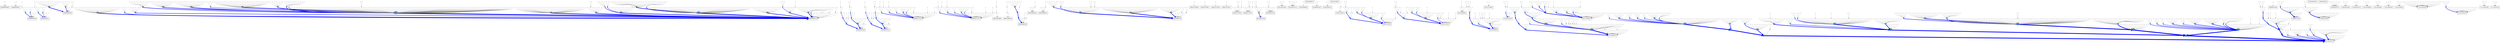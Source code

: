 digraph G {
layers="basins:edges:singles";
subgraph {
node[shape=box, style=unfilled, layer="basins"];
"00000000000" ;
node[shape=point, layer="edges", color=dodgerblue2, width=0.15, style=filled];
edge[color=blue];
node[layer="singles", color=gray25, width=0.05];
edge[color=gray50, len=1];
"00000010000" -> "00000000000";
"00001010000" -> "00000000000";
}
subgraph {
node[shape=box, style=unfilled, layer="basins"];
"00000000001" ;
node[shape=point, layer="edges", color=dodgerblue2, width=0.15, style=filled];
edge[color=blue];
node[layer="singles", color=gray25, width=0.05];
edge[color=gray50, len=1];
"00000010001" -> "00000000001";
"00001010001" -> "00000000001";
}
subgraph {
node[shape=box, style=unfilled, layer="basins"];
"00000000010" ;
node[shape=point, layer="edges", color=dodgerblue2, width=0.15, style=filled];
edge[color=blue];
"00000000010" [width=0.175937];
"00001000010" -> "00000000010" [penwidth=3.58352];
"00000000010" [width=0.175937];
"00011011010" -> "00000000010" [penwidth=2.77259];
node[layer="singles", color=gray25, width=0.05];
edge[color=gray50, len=1];
"00000010010" -> "00000000010";
"00001010010" -> "00000000010";
"00010001000" -> "00011000010";
"00011000010" -> "00001000010";
"00011001000" -> "00001000010";
"00011001010" -> "00001000010";
"00011010010" -> "00000000010";
"00011011000" -> "00001000010";
"10010001000" -> "00011011010";
"10010001010" -> "00011011010";
"10010011000" -> "00011011010";
}
subgraph {
node[shape=box, style=unfilled, layer="basins"];
"00000000011" ;
node[shape=point, layer="edges", color=dodgerblue2, width=0.15, style=filled];
edge[color=blue];
"00000000011" [width=0.175937];
"00001000011" -> "00000000011" [penwidth=3.58352];
"00000000011" [width=0.175937];
"00011011011" -> "00000000011" [penwidth=2.77259];
node[layer="singles", color=gray25, width=0.05];
edge[color=gray50, len=1];
"00000010011" -> "00000000011";
"00001010011" -> "00000000011";
"00010001001" -> "00011000011";
"00011000011" -> "00001000011";
"00011001001" -> "00001000011";
"00011001011" -> "00001000011";
"00011010011" -> "00000000011";
"00011011001" -> "00001000011";
"10010001001" -> "00011011011";
"10010001011" -> "00011011011";
"10010011001" -> "00011011011";
}
subgraph {
node[shape=box, style=unfilled, layer="basins"];
"00000000100" ;
node[shape=point, layer="edges", color=dodgerblue2, width=0.15, style=filled];
edge[color=blue];
"00000000100" [width=0.222147];
"00000010100" -> "00000000100" [penwidth=5.4161];
"00000000100" [width=0.222147];
"00001010100" -> "00000000100" [penwidth=3.89182];
node[layer="singles", color=gray25, width=0.05];
edge[color=gray50, len=1];
"00000000101" -> "00000000100";
"00000010101" -> "00000000100";
"00000100100" -> "00000010100";
"00000100101" -> "00000010100";
"00000110100" -> "00000010100";
"00000110101" -> "00000010100";
"00001010101" -> "00000000100";
"00001100100" -> "00000010100";
"00001100101" -> "00000010100";
"00001110100" -> "00000010100";
"00001110101" -> "00000010100";
"00011100100" -> "00001010100";
"00011100101" -> "00001010100";
"00011110100" -> "00000010100";
"00011110101" -> "00000010100";
"00100000101" -> "00000010100";
"00100010101" -> "00000010100";
"00101000101" -> "00001010100";
"00101010101" -> "00000010100";
"00111000001" -> "00001010101";
"00111000101" -> "00001010100";
"00111010001" -> "00001010101";
"00111010101" -> "00001010100";
"00111100101" -> "00001010100";
"00111110101" -> "00000010100";
}
subgraph {
node[shape=box, style=unfilled, layer="basins"];
"00000000110" ;
node[shape=point, layer="edges", color=dodgerblue2, width=0.15, style=filled];
edge[color=blue];
"00000000110" [width=0.417687];
"00000010110" -> "00000000110" [penwidth=6.66441];
"00000000110" [width=0.417687];
"00000011100" -> "00000000110" [penwidth=3.21888];
"00000000110" [width=0.417687];
"00000011101" -> "00000000110" [penwidth=4.39445];
"00000000110" [width=0.417687];
"00000011110" -> "00000000110" [penwidth=10.9445];
"00000000110" [width=0.417687];
"00000011111" -> "00000000110" [penwidth=7.47534];
"00000000110" [width=0.417687];
"00001000110" -> "00000000110" [penwidth=5.1299];
"00000000110" [width=0.417687];
"00001010110" -> "00000000110" [penwidth=6.66441];
"00000000110" [width=0.417687];
"00001011110" -> "00000000110" [penwidth=9.04358];
"00000000110" [width=0.417687];
"00001011111" -> "00000000110" [penwidth=5.78074];
"00000000110" [width=0.417687];
"00011010110" -> "00000000110" [penwidth=5.1299];
"00000000110" [width=0.417687];
"00011011110" -> "00000000110" [penwidth=5.54518];
"00000000110" [width=0.417687];
"00011011111" -> "00000000110" [penwidth=3.58352];
"00000011110" [width=0.364818];
"00100011100" -> "00000011110" [penwidth=5.1299];
"00000011110" [width=0.364818];
"00100011110" -> "00000011110" [penwidth=5.4161];
"00000011110" [width=0.364818];
"10000011100" -> "00000011110" [penwidth=5.88888];
"00000011110" [width=0.364818];
"10000011101" -> "00000011110" [penwidth=3.21888];
"00000011110" [width=0.364818];
"10000011110" -> "00000011110" [penwidth=6.99302];
"00000011110" [width=0.364818];
"10000011111" -> "00000011110" [penwidth=4.39445];
"00001011110" [width=0.301453];
"10001011100" -> "00001011110" [penwidth=6.27099];
"00001011110" [width=0.301453];
"10001011101" -> "00001011110" [penwidth=4.39445];
"00000011110" [width=0.364818];
"10001011110" -> "00000011110" [penwidth=4.39445];
"00000011110" [width=0.364818];
"10001011111" -> "00000011110" [penwidth=3.21888];
"00011010110" [width=0.170997];
"10010011100" -> "00011010110" [penwidth=2.77259];
"00001010110" [width=0.222147];
"10011011100" -> "00001010110" [penwidth=3.58352];
"00001010110" [width=0.222147];
"10011011101" -> "00001010110" [penwidth=2.77259];
node[layer="singles", color=gray25, width=0.05];
edge[color=gray50, len=1];
"00000000111" -> "00000000110";
"00000001100" -> "00000000110";
"00000001101" -> "00000000110";
"00000001110" -> "00000000110";
"00000001111" -> "00000000110";
"00000010111" -> "00000000110";
"00000100110" -> "00000010110";
"00000100111" -> "00000010110";
"00000101100" -> "00000011110";
"00000101101" -> "00000011110";
"00000101110" -> "00000011110";
"00000101111" -> "00000011110";
"00000110110" -> "00000010110";
"00000110111" -> "00000010110";
"00000111100" -> "00000011110";
"00000111101" -> "00000011110";
"00000111110" -> "00000011110";
"00000111111" -> "00000011110";
"00001000111" -> "00000000110";
"00001001100" -> "00001000110";
"00001001101" -> "00001000110";
"00001001110" -> "00000000110";
"00001001111" -> "00000000110";
"00001010111" -> "00000000110";
"00001011100" -> "00000000110";
"00001011101" -> "00000000110";
"00001100110" -> "00000010110";
"00001100111" -> "00000010110";
"00001101100" -> "00000011110";
"00001101101" -> "00000011110";
"00001101110" -> "00000011110";
"00001101111" -> "00000011110";
"00001110110" -> "00000010110";
"00001110111" -> "00000010110";
"00001111100" -> "00000011110";
"00001111101" -> "00000011110";
"00001111110" -> "00000011110";
"00001111111" -> "00000011110";
"00010001100" -> "00011000110";
"00010001101" -> "00011000110";
"00011000110" -> "00001000110";
"00011000111" -> "00001000110";
"00011001100" -> "00001000110";
"00011001101" -> "00001000110";
"00011001110" -> "00001000110";
"00011001111" -> "00001000110";
"00011010111" -> "00000000110";
"00011011100" -> "00001000110";
"00011011101" -> "00001000110";
"00011100110" -> "00000010110";
"00011100111" -> "00000010110";
"00011101100" -> "00001010110";
"00011101101" -> "00001010110";
"00011101110" -> "00000010110";
"00011101111" -> "00000010110";
"00011110110" -> "00000010110";
"00011110111" -> "00000010110";
"00011111100" -> "00000010110";
"00011111101" -> "00000010110";
"00011111110" -> "00000010110";
"00011111111" -> "00000010110";
"00100000000" -> "00100011100";
"00100000001" -> "00000011101";
"00100000010" -> "00100011110";
"00100000011" -> "00000011111";
"00100000111" -> "00000010110";
"00100001000" -> "00000011110";
"00100001001" -> "00000011111";
"00100001010" -> "00000011110";
"00100001011" -> "00000011111";
"00100001100" -> "00000011110";
"00100001101" -> "00000011110";
"00100001110" -> "00000011110";
"00100001111" -> "00000011110";
"00100010000" -> "00100011100";
"00100010001" -> "00000011101";
"00100010010" -> "00100011110";
"00100010011" -> "00000011111";
"00100010111" -> "00000010110";
"00100011000" -> "00000011110";
"00100011001" -> "00000011111";
"00100011010" -> "00000011110";
"00100011011" -> "00000011111";
"00100011101" -> "00000011110";
"00100011111" -> "00000011110";
"00100100000" -> "00100011100";
"00100100001" -> "00000011101";
"00100100010" -> "00100011110";
"00100100011" -> "00000011111";
"00100100100" -> "00100011100";
"00100100101" -> "00000011100";
"00100100110" -> "00100011110";
"00100100111" -> "00000011110";
"00100101000" -> "00000011110";
"00100101001" -> "00000011111";
"00100101010" -> "00000011110";
"00100101011" -> "00000011111";
"00100101100" -> "00000011110";
"00100101101" -> "00000011110";
"00100101110" -> "00000011110";
"00100101111" -> "00000011110";
"00100110000" -> "00100011100";
"00100110001" -> "00000011101";
"00100110010" -> "00100011110";
"00100110011" -> "00000011111";
"00100110100" -> "00100011100";
"00100110101" -> "00000011100";
"00100110110" -> "00100011110";
"00100110111" -> "00000011110";
"00100111000" -> "00000011110";
"00100111001" -> "00000011111";
"00100111010" -> "00000011110";
"00100111011" -> "00000011111";
"00100111100" -> "00000011110";
"00100111101" -> "00000011110";
"00100111110" -> "00000011110";
"00100111111" -> "00000011110";
"00101000000" -> "00101011100";
"00101000001" -> "00001011101";
"00101000010" -> "00100011110";
"00101000011" -> "00000011111";
"00101000111" -> "00000010110";
"00101001000" -> "00001011110";
"00101001001" -> "00001011111";
"00101001010" -> "00000011110";
"00101001011" -> "00000011111";
"00101001100" -> "00001011110";
"00101001101" -> "00001011110";
"00101001110" -> "00000011110";
"00101001111" -> "00000011110";
"00101010000" -> "00100011100";
"00101010001" -> "00000011101";
"00101010010" -> "00100011110";
"00101010011" -> "00000011111";
"00101010111" -> "00000010110";
"00101011000" -> "00000011110";
"00101011001" -> "00000011111";
"00101011010" -> "00000011110";
"00101011011" -> "00000011111";
"00101011100" -> "00000011110";
"00101011101" -> "00000011110";
"00101011110" -> "00000011110";
"00101011111" -> "00000011110";
"00101100000" -> "00100011100";
"00101100001" -> "00000011101";
"00101100010" -> "00100011110";
"00101100011" -> "00000011111";
"00101100100" -> "00100011100";
"00101100101" -> "00000011100";
"00101100110" -> "00100011110";
"00101100111" -> "00000011110";
"00101101000" -> "00000011110";
"00101101001" -> "00000011111";
"00101101010" -> "00000011110";
"00101101011" -> "00000011111";
"00101101100" -> "00000011110";
"00101101101" -> "00000011110";
"00101101110" -> "00000011110";
"00101101111" -> "00000011110";
"00101110000" -> "00100011100";
"00101110001" -> "00000011101";
"00101110010" -> "00100011110";
"00101110011" -> "00000011111";
"00101110100" -> "00100011100";
"00101110101" -> "00000011100";
"00101110110" -> "00100011110";
"00101110111" -> "00000011110";
"00101111000" -> "00000011110";
"00101111001" -> "00000011111";
"00101111010" -> "00000011110";
"00101111011" -> "00000011111";
"00101111100" -> "00000011110";
"00101111101" -> "00000011110";
"00101111110" -> "00000011110";
"00101111111" -> "00000011110";
"00110001000" -> "00011011110";
"00110001001" -> "00011011111";
"00110001100" -> "00011010110";
"00110001101" -> "00011010110";
"00111000011" -> "00001010111";
"00111000111" -> "00001010110";
"00111001000" -> "00001011110";
"00111001001" -> "00001011111";
"00111001010" -> "00001011110";
"00111001011" -> "00001011111";
"00111001100" -> "00001010110";
"00111001101" -> "00001010110";
"00111001110" -> "00001010110";
"00111001111" -> "00001010110";
"00111010011" -> "00000010111";
"00111010111" -> "00000010110";
"00111011000" -> "00001011110";
"00111011001" -> "00001011111";
"00111011010" -> "00000011110";
"00111011011" -> "00000011111";
"00111011100" -> "00001010110";
"00111011101" -> "00001010110";
"00111011110" -> "00000010110";
"00111011111" -> "00000010110";
"00111100000" -> "00101011100";
"00111100001" -> "00001011101";
"00111100010" -> "00100011110";
"00111100011" -> "00000011111";
"00111100111" -> "00000010110";
"00111101000" -> "00001011110";
"00111101001" -> "00001011111";
"00111101010" -> "00000011110";
"00111101011" -> "00000011111";
"00111101100" -> "00001011110";
"00111101101" -> "00001011110";
"00111101110" -> "00000011110";
"00111101111" -> "00000011110";
"00111110000" -> "00100011100";
"00111110001" -> "00000011101";
"00111110010" -> "00100011110";
"00111110011" -> "00000011111";
"00111110111" -> "00000010110";
"00111111000" -> "00000011110";
"00111111001" -> "00000011111";
"00111111010" -> "00000011110";
"00111111011" -> "00000011111";
"00111111100" -> "00000011110";
"00111111101" -> "00000011110";
"00111111110" -> "00000011110";
"00111111111" -> "00000011110";
"10000001100" -> "00001011110";
"10000001101" -> "00001011110";
"10000001110" -> "00000011110";
"10000001111" -> "00000011110";
"10000100100" -> "10000011100";
"10000100101" -> "10000011100";
"10000100110" -> "10000011110";
"10000100111" -> "10000011110";
"10000101100" -> "00000011110";
"10000101101" -> "00000011110";
"10000101110" -> "00000011110";
"10000101111" -> "00000011110";
"10000110100" -> "10000011100";
"10000110101" -> "10000011100";
"10000110110" -> "10000011110";
"10000110111" -> "10000011110";
"10000111100" -> "00000011110";
"10000111101" -> "00000011110";
"10000111110" -> "00000011110";
"10000111111" -> "00000011110";
"10001001100" -> "00001011110";
"10001001101" -> "00001011110";
"10001001110" -> "00001011110";
"10001001111" -> "00001011110";
"10001100100" -> "10001011100";
"10001100101" -> "10001011100";
"10001100110" -> "10000011110";
"10001100111" -> "10000011110";
"10001101100" -> "00001011110";
"10001101101" -> "00001011110";
"10001101110" -> "00000011110";
"10001101111" -> "00000011110";
"10001110100" -> "10000011100";
"10001110101" -> "10000011100";
"10001110110" -> "10000011110";
"10001110111" -> "10000011110";
"10001111100" -> "00000011110";
"10001111101" -> "00000011110";
"10001111110" -> "00000011110";
"10001111111" -> "00000011110";
"10010001100" -> "00011010110";
"10010001101" -> "00011010110";
"10010001110" -> "00011010110";
"10010001111" -> "00011010110";
"10010011101" -> "00011010110";
"10010101100" -> "00011011110";
"10010101101" -> "00011011110";
"10011001100" -> "00001010110";
"10011001101" -> "00001010110";
"10011001110" -> "00001010110";
"10011001111" -> "00001010110";
"10011011110" -> "00001010110";
"10011011111" -> "00001010110";
"10011101100" -> "00001011110";
"10011101101" -> "00001011110";
"10011101110" -> "00001011110";
"10011101111" -> "00001011110";
"10011111100" -> "00001011110";
"10011111101" -> "00001011110";
"10011111110" -> "00000011110";
"10011111111" -> "00000011110";
"10100000000" -> "10001011100";
"10100000001" -> "10001011101";
"10100000010" -> "10000011110";
"10100000011" -> "10000011111";
"10100000100" -> "10001011100";
"10100000101" -> "10001011100";
"10100000110" -> "10000011110";
"10100000111" -> "10000011110";
"10100001000" -> "00001011110";
"10100001001" -> "00001011111";
"10100001010" -> "00000011110";
"10100001011" -> "00000011111";
"10100001100" -> "00001011110";
"10100001101" -> "00001011110";
"10100001110" -> "00000011110";
"10100001111" -> "00000011110";
"10100010000" -> "10000011100";
"10100010001" -> "10000011101";
"10100010010" -> "10000011110";
"10100010011" -> "10000011111";
"10100010100" -> "10000011100";
"10100010101" -> "10000011100";
"10100010110" -> "10000011110";
"10100010111" -> "10000011110";
"10100011000" -> "00000011110";
"10100011001" -> "00000011111";
"10100011010" -> "00000011110";
"10100011011" -> "00000011111";
"10100011100" -> "00000011110";
"10100011101" -> "00000011110";
"10100011110" -> "00000011110";
"10100011111" -> "00000011110";
"10100100000" -> "10000011100";
"10100100001" -> "10000011101";
"10100100010" -> "10000011110";
"10100100011" -> "10000011111";
"10100100100" -> "10000011100";
"10100100101" -> "10000011100";
"10100100110" -> "10000011110";
"10100100111" -> "10000011110";
"10100101000" -> "00000011110";
"10100101001" -> "00000011111";
"10100101010" -> "00000011110";
"10100101011" -> "00000011111";
"10100101100" -> "00000011110";
"10100101101" -> "00000011110";
"10100101110" -> "00000011110";
"10100101111" -> "00000011110";
"10100110000" -> "10000011100";
"10100110001" -> "10000011101";
"10100110010" -> "10000011110";
"10100110011" -> "10000011111";
"10100110100" -> "10000011100";
"10100110101" -> "10000011100";
"10100110110" -> "10000011110";
"10100110111" -> "10000011110";
"10100111000" -> "00000011110";
"10100111001" -> "00000011111";
"10100111010" -> "00000011110";
"10100111011" -> "00000011111";
"10100111100" -> "00000011110";
"10100111101" -> "00000011110";
"10100111110" -> "00000011110";
"10100111111" -> "00000011110";
"10101000000" -> "10001011100";
"10101000001" -> "10001011101";
"10101000010" -> "10001011110";
"10101000011" -> "10001011111";
"10101000100" -> "10001011100";
"10101000101" -> "10001011100";
"10101000110" -> "10001011110";
"10101000111" -> "10001011110";
"10101001000" -> "00001011110";
"10101001001" -> "00001011111";
"10101001010" -> "00001011110";
"10101001011" -> "00001011111";
"10101001100" -> "00001011110";
"10101001101" -> "00001011110";
"10101001110" -> "00001011110";
"10101001111" -> "00001011110";
"10101010000" -> "10001011100";
"10101010001" -> "10001011101";
"10101010010" -> "10000011110";
"10101010011" -> "10000011111";
"10101010100" -> "10001011100";
"10101010101" -> "10001011100";
"10101010110" -> "10000011110";
"10101010111" -> "10000011110";
"10101011000" -> "00001011110";
"10101011001" -> "00001011111";
"10101011010" -> "00000011110";
"10101011011" -> "00000011111";
"10101011100" -> "00001011110";
"10101011101" -> "00001011110";
"10101011110" -> "00000011110";
"10101011111" -> "00000011110";
"10101100000" -> "10001011100";
"10101100001" -> "10001011101";
"10101100010" -> "10000011110";
"10101100011" -> "10000011111";
"10101100100" -> "10001011100";
"10101100101" -> "10001011100";
"10101100110" -> "10000011110";
"10101100111" -> "10000011110";
"10101101000" -> "00001011110";
"10101101001" -> "00001011111";
"10101101010" -> "00000011110";
"10101101011" -> "00000011111";
"10101101100" -> "00001011110";
"10101101101" -> "00001011110";
"10101101110" -> "00000011110";
"10101101111" -> "00000011110";
"10101110000" -> "10000011100";
"10101110001" -> "10000011101";
"10101110010" -> "10000011110";
"10101110011" -> "10000011111";
"10101110100" -> "10000011100";
"10101110101" -> "10000011100";
"10101110110" -> "10000011110";
"10101110111" -> "10000011110";
"10101111000" -> "00000011110";
"10101111001" -> "00000011111";
"10101111010" -> "00000011110";
"10101111011" -> "00000011111";
"10101111100" -> "00000011110";
"10101111101" -> "00000011110";
"10101111110" -> "00000011110";
"10101111111" -> "00000011110";
"10110000000" -> "10011011100";
"10110000001" -> "10011011101";
"10110000010" -> "10011011110";
"10110000011" -> "10011011111";
"10110001000" -> "00011011110";
"10110001001" -> "00011011111";
"10110001010" -> "00011011110";
"10110001011" -> "00011011111";
"10110001100" -> "00011011110";
"10110001101" -> "00011011110";
"10110001110" -> "00011011110";
"10110001111" -> "00011011110";
"10110010000" -> "10011011100";
"10110010001" -> "10011011101";
"10110011000" -> "00011011110";
"10110011001" -> "00011011111";
"10110011100" -> "00011011110";
"10110011101" -> "00011011110";
"10110100000" -> "10011011100";
"10110100001" -> "10011011101";
"10110100100" -> "10011011100";
"10110100101" -> "10011011100";
"10110101000" -> "00011011110";
"10110101001" -> "00011011111";
"10110101100" -> "00011011110";
"10110101101" -> "00011011110";
"10110110000" -> "10010011100";
"10110110001" -> "10010011101";
"10110110100" -> "10010011100";
"10110110101" -> "10010011100";
"10111000000" -> "10001011100";
"10111000001" -> "10001011101";
"10111000010" -> "10001011110";
"10111000011" -> "10001011111";
"10111001000" -> "00001011110";
"10111001001" -> "00001011111";
"10111001010" -> "00001011110";
"10111001011" -> "00001011111";
"10111001100" -> "00001011110";
"10111001101" -> "00001011110";
"10111001110" -> "00001011110";
"10111001111" -> "00001011110";
"10111010000" -> "10001011100";
"10111010001" -> "10001011101";
"10111010010" -> "10001011110";
"10111010011" -> "10001011111";
"10111011000" -> "00001011110";
"10111011001" -> "00001011111";
"10111011010" -> "00001011110";
"10111011011" -> "00001011111";
"10111011100" -> "00001011110";
"10111011101" -> "00001011110";
"10111011110" -> "00001011110";
"10111011111" -> "00001011110";
"10111100000" -> "10001011100";
"10111100001" -> "10001011101";
"10111100010" -> "10001011110";
"10111100011" -> "10001011111";
"10111100100" -> "10001011100";
"10111100101" -> "10001011100";
"10111100110" -> "10001011110";
"10111100111" -> "10001011110";
"10111101000" -> "00001011110";
"10111101001" -> "00001011111";
"10111101010" -> "00001011110";
"10111101011" -> "00001011111";
"10111101100" -> "00001011110";
"10111101101" -> "00001011110";
"10111101110" -> "00001011110";
"10111101111" -> "00001011110";
"10111110000" -> "10001011100";
"10111110001" -> "10001011101";
"10111110010" -> "10000011110";
"10111110011" -> "10000011111";
"10111110100" -> "10001011100";
"10111110101" -> "10001011100";
"10111110110" -> "10000011110";
"10111110111" -> "10000011110";
"10111111000" -> "00001011110";
"10111111001" -> "00001011111";
"10111111010" -> "00000011110";
"10111111011" -> "00000011111";
"10111111100" -> "00001011110";
"10111111101" -> "00001011110";
"10111111110" -> "00000011110";
"10111111111" -> "00000011110";
}
subgraph {
node[shape=box, style=unfilled, layer="basins"];
"00000001010" ;
node[shape=point, layer="edges", color=dodgerblue2, width=0.15, style=filled];
edge[color=blue];
"00000001010" [width=0.237023];
"00000011010" -> "00000001010" [penwidth=5.1299];
"00000001010" [width=0.237023];
"00001011010" -> "00000001010" [penwidth=5.54518];
"00000011010" [width=0.170997];
"10000011010" -> "00000011010" [penwidth=3.89182];
"10001011000" [width=0.138629];
"10001010000" -> "10001011000" [penwidth=3.21888];
"10000011010" [width=0.129727];
"10001010010" -> "10000011010" [penwidth=2.77259];
"00001011010" [width=0.184839];
"10001011000" -> "00001011010" [penwidth=4.15888];
node[layer="singles", color=gray25, width=0.05];
edge[color=gray50, len=1];
"00000001000" -> "00000001010";
"00000011000" -> "00000001010";
"00001001000" -> "00001001010";
"00001001010" -> "00000001010";
"00001011000" -> "00000001010";
"10000000000" -> "10001011000";
"10000000010" -> "10000011010";
"10000001000" -> "00001011010";
"10000001010" -> "00000011010";
"10000010000" -> "10000011000";
"10000010010" -> "10000011010";
"10000011000" -> "00000011010";
"10001000000" -> "10001011000";
"10001000010" -> "10001011010";
"10001001000" -> "00001011010";
"10001001010" -> "00001011010";
"10001011010" -> "00000011010";
"10010000000" -> "10011010000";
"10010000010" -> "10011010010";
"10010010000" -> "10011010000";
"10011000000" -> "10001010000";
"10011000010" -> "10001010010";
"10011001000" -> "00001011010";
"10011001010" -> "00001011010";
"10011010000" -> "10001010000";
"10011010010" -> "10001010010";
"10011011000" -> "00001011010";
"10011011010" -> "00001011010";
}
subgraph {
node[shape=box, style=unfilled, layer="basins"];
"00000001011" ;
node[shape=point, layer="edges", color=dodgerblue2, width=0.15, style=filled];
edge[color=blue];
"00000001011" [width=0.237023];
"00000011011" -> "00000001011" [penwidth=5.1299];
"00000001011" [width=0.237023];
"00001011011" -> "00000001011" [penwidth=5.54518];
"00000011011" [width=0.170997];
"10000011011" -> "00000011011" [penwidth=3.89182];
"10001011001" [width=0.138629];
"10001010001" -> "10001011001" [penwidth=3.21888];
"10000011011" [width=0.129727];
"10001010011" -> "10000011011" [penwidth=2.77259];
"00001011011" [width=0.184839];
"10001011001" -> "00001011011" [penwidth=4.15888];
node[layer="singles", color=gray25, width=0.05];
edge[color=gray50, len=1];
"00000001001" -> "00000001011";
"00000011001" -> "00000001011";
"00001001001" -> "00001001011";
"00001001011" -> "00000001011";
"00001011001" -> "00000001011";
"10000000001" -> "10001011001";
"10000000011" -> "10000011011";
"10000001001" -> "00001011011";
"10000001011" -> "00000011011";
"10000010001" -> "10000011001";
"10000010011" -> "10000011011";
"10000011001" -> "00000011011";
"10001000001" -> "10001011001";
"10001000011" -> "10001011011";
"10001001001" -> "00001011011";
"10001001011" -> "00001011011";
"10001011011" -> "00000011011";
"10010000001" -> "10011010001";
"10010000011" -> "10011010011";
"10010010001" -> "10011010001";
"10011000001" -> "10001010001";
"10011000011" -> "10001010011";
"10011001001" -> "00001011011";
"10011001011" -> "00001011011";
"10011010001" -> "10001010001";
"10011010011" -> "10001010011";
"10011011001" -> "00001011011";
"10011011011" -> "00001011011";
}
subgraph {
node[shape=box, style=unfilled, layer="basins"];
"00000111010" ;
node[shape=point, layer="edges", color=dodgerblue2, width=0.15, style=filled];
edge[color=blue];
"00000111010" [width=0.260802];
"00000111000" -> "00000111010" [penwidth=3.89182];
"00000111010" [width=0.260802];
"00001111010" -> "00000111010" [penwidth=3.89182];
"00000111010" [width=0.260802];
"10000111000" -> "00000111010" [penwidth=2.77259];
"00000111010" [width=0.260802];
"10000111010" -> "00000111010" [penwidth=3.58352];
"00000111010" [width=0.260802];
"10001111000" -> "00000111010" [penwidth=2.77259];
node[layer="singles", color=gray25, width=0.05];
edge[color=gray50, len=1];
"00000100000" -> "00000111000";
"00000100010" -> "00000111010";
"00000101000" -> "00000111010";
"00000101010" -> "00000111010";
"00000110000" -> "00000111000";
"00000110010" -> "00000111010";
"00001100000" -> "00000111000";
"00001100010" -> "00000111010";
"00001101000" -> "00000111010";
"00001101010" -> "00000111010";
"00001110000" -> "00000111000";
"00001110010" -> "00000111010";
"00001111000" -> "00000111010";
"00011100000" -> "00001110000";
"00011100010" -> "00000110010";
"00011101000" -> "00001111010";
"00011101010" -> "00000111010";
"00011110000" -> "00000110000";
"00011110010" -> "00000110010";
"00011111000" -> "00000111010";
"00011111010" -> "00000111010";
"10000100000" -> "10000111000";
"10000100010" -> "10000111010";
"10000101000" -> "00000111010";
"10000101010" -> "00000111010";
"10000110000" -> "10000111000";
"10000110010" -> "10000111010";
"10001100000" -> "10001111000";
"10001100010" -> "10000111010";
"10001101000" -> "00001111010";
"10001101010" -> "00000111010";
"10001110000" -> "10000111000";
"10001110010" -> "10000111010";
"10001111010" -> "00000111010";
"10010100000" -> "10011111000";
"10010101000" -> "00011111010";
"10011100000" -> "10001111000";
"10011100010" -> "10001111010";
"10011101000" -> "00001111010";
"10011101010" -> "00001111010";
"10011110000" -> "10001111000";
"10011110010" -> "10000111010";
"10011111000" -> "00001111010";
"10011111010" -> "00000111010";
}
subgraph {
node[shape=box, style=unfilled, layer="basins"];
"00000111011" ;
node[shape=point, layer="edges", color=dodgerblue2, width=0.15, style=filled];
edge[color=blue];
"00000111011" [width=0.260802];
"00000111001" -> "00000111011" [penwidth=3.89182];
"00000111011" [width=0.260802];
"00001111011" -> "00000111011" [penwidth=3.89182];
"00000111011" [width=0.260802];
"10000111001" -> "00000111011" [penwidth=2.77259];
"00000111011" [width=0.260802];
"10000111011" -> "00000111011" [penwidth=3.58352];
"00000111011" [width=0.260802];
"10001111001" -> "00000111011" [penwidth=2.77259];
node[layer="singles", color=gray25, width=0.05];
edge[color=gray50, len=1];
"00000100001" -> "00000111001";
"00000100011" -> "00000111011";
"00000101001" -> "00000111011";
"00000101011" -> "00000111011";
"00000110001" -> "00000111001";
"00000110011" -> "00000111011";
"00001100001" -> "00000111001";
"00001100011" -> "00000111011";
"00001101001" -> "00000111011";
"00001101011" -> "00000111011";
"00001110001" -> "00000111001";
"00001110011" -> "00000111011";
"00001111001" -> "00000111011";
"00011100001" -> "00001110001";
"00011100011" -> "00000110011";
"00011101001" -> "00001111011";
"00011101011" -> "00000111011";
"00011110001" -> "00000110001";
"00011110011" -> "00000110011";
"00011111001" -> "00000111011";
"00011111011" -> "00000111011";
"10000100001" -> "10000111001";
"10000100011" -> "10000111011";
"10000101001" -> "00000111011";
"10000101011" -> "00000111011";
"10000110001" -> "10000111001";
"10000110011" -> "10000111011";
"10001100001" -> "10001111001";
"10001100011" -> "10000111011";
"10001101001" -> "00001111011";
"10001101011" -> "00000111011";
"10001110001" -> "10000111001";
"10001110011" -> "10000111011";
"10001111011" -> "00000111011";
"10010100001" -> "10011111001";
"10010101001" -> "00011111011";
"10011100001" -> "10001111001";
"10011100011" -> "10001111011";
"10011101001" -> "00001111011";
"10011101011" -> "00001111011";
"10011110001" -> "10001111001";
"10011110011" -> "10000111011";
"10011111001" -> "00001111011";
"10011111011" -> "00000111011";
}
subgraph {
node[shape=box, style=unfilled, layer="basins"];
"00001000000" ;
node[shape=point, layer="edges", color=dodgerblue2, width=0.15, style=filled];
edge[color=blue];
node[layer="singles", color=gray25, width=0.05];
edge[color=gray50, len=1];
"00010000000" -> "00011000000";
"00010010000" -> "00010000000";
"00011000000" -> "00001000000";
"00011010000" -> "00001000000";
}
subgraph {
node[shape=box, style=unfilled, layer="basins"];
"00001000001" ;
node[shape=point, layer="edges", color=dodgerblue2, width=0.15, style=filled];
edge[color=blue];
node[layer="singles", color=gray25, width=0.05];
edge[color=gray50, len=1];
"00010000001" -> "00011000001";
"00010010001" -> "00010000001";
"00011000001" -> "00001000001";
"00011010001" -> "00001000001";
}
subgraph {
node[shape=box, style=unfilled, layer="basins"];
"00001000100" ;
node[shape=point, layer="edges", color=dodgerblue2, width=0.15, style=filled];
edge[color=blue];
"00011000100" [width=0.170997];
"00010000100" -> "00011000100" [penwidth=4.79579];
"00010000100" [width=0.15986];
"00010010100" -> "00010000100" [penwidth=4.15888];
"00001000100" [width=0.199715];
"00011000100" -> "00001000100" [penwidth=5.1299];
node[layer="singles", color=gray25, width=0.05];
edge[color=gray50, len=1];
"00001000101" -> "00001000100";
"00010000101" -> "00011000100";
"00010010101" -> "00010000100";
"00010100100" -> "00010010100";
"00010100101" -> "00010010100";
"00010110100" -> "00010010100";
"00010110101" -> "00010010100";
"00011000101" -> "00001000100";
"00011010100" -> "00001000100";
"00011010101" -> "00001000100";
"00110000001" -> "00011010101";
"00110000101" -> "00011010100";
"00110010001" -> "00010010101";
"00110010101" -> "00010010100";
"00110100101" -> "00010010100";
"00110110101" -> "00010010100";
}
subgraph {
node[shape=box, style=unfilled, layer="basins"];
"00010000010" ;
node[shape=point, layer="edges", color=dodgerblue2, width=0.15, style=filled];
edge[color=blue];
node[layer="singles", color=gray25, width=0.05];
edge[color=gray50, len=1];
"00010001010" -> "00010000010";
"00010010010" -> "00010000010";
"00010011000" -> "00010000010";
"00010011010" -> "00010000010";
"10010011010" -> "00010011010";
}
subgraph {
node[shape=box, style=unfilled, layer="basins"];
"00010000011" ;
node[shape=point, layer="edges", color=dodgerblue2, width=0.15, style=filled];
edge[color=blue];
node[layer="singles", color=gray25, width=0.05];
edge[color=gray50, len=1];
"00010001011" -> "00010000011";
"00010010011" -> "00010000011";
"00010011001" -> "00010000011";
"00010011011" -> "00010000011";
"10010011011" -> "00010011011";
}
subgraph {
node[shape=box, style=unfilled, layer="basins"];
"00010000110" ;
node[shape=point, layer="edges", color=dodgerblue2, width=0.15, style=filled];
edge[color=blue];
"00010000110" [width=0.305664];
"00010010110" -> "00010000110" [penwidth=7.32712];
"00010000110" [width=0.305664];
"00010011110" -> "00010000110" [penwidth=7.05272];
"00010000110" [width=0.305664];
"00010011111" -> "00010000110" [penwidth=5.27811];
"00010010110" [width=0.244237];
"10010011110" -> "00010010110" [penwidth=4.15888];
"00010010110" [width=0.244237];
"10010011111" -> "00010010110" [penwidth=2.77259];
node[layer="singles", color=gray25, width=0.05];
edge[color=gray50, len=1];
"00010000111" -> "00010000110";
"00010001110" -> "00010000110";
"00010001111" -> "00010000110";
"00010010111" -> "00010000110";
"00010011100" -> "00010000110";
"00010011101" -> "00010000110";
"00010100110" -> "00010010110";
"00010100111" -> "00010010110";
"00010101100" -> "00010010110";
"00010101101" -> "00010010110";
"00010101110" -> "00010010110";
"00010101111" -> "00010010110";
"00010110110" -> "00010010110";
"00010110111" -> "00010010110";
"00010111100" -> "00010010110";
"00010111101" -> "00010010110";
"00010111110" -> "00010010110";
"00010111111" -> "00010010110";
"00110000011" -> "00010010111";
"00110000111" -> "00010010110";
"00110001010" -> "00010011110";
"00110001011" -> "00010011111";
"00110001110" -> "00010010110";
"00110001111" -> "00010010110";
"00110010011" -> "00010010111";
"00110010111" -> "00010010110";
"00110011000" -> "00010011110";
"00110011001" -> "00010011111";
"00110011010" -> "00010011110";
"00110011011" -> "00010011111";
"00110011100" -> "00010010110";
"00110011101" -> "00010010110";
"00110011110" -> "00010010110";
"00110011111" -> "00010010110";
"00110100000" -> "00110011100";
"00110100001" -> "00010011101";
"00110100010" -> "00110011110";
"00110100011" -> "00010011111";
"00110100111" -> "00010010110";
"00110101000" -> "00010011110";
"00110101001" -> "00010011111";
"00110101010" -> "00010011110";
"00110101011" -> "00010011111";
"00110101100" -> "00010011110";
"00110101101" -> "00010011110";
"00110101110" -> "00010011110";
"00110101111" -> "00010011110";
"00110110000" -> "00110011100";
"00110110001" -> "00010011101";
"00110110010" -> "00110011110";
"00110110011" -> "00010011111";
"00110110111" -> "00010010110";
"00110111000" -> "00010011110";
"00110111001" -> "00010011111";
"00110111010" -> "00010011110";
"00110111011" -> "00010011111";
"00110111100" -> "00010011110";
"00110111101" -> "00010011110";
"00110111110" -> "00010011110";
"00110111111" -> "00010011110";
"10010101110" -> "00010011110";
"10010101111" -> "00010011110";
"10010111100" -> "00010011110";
"10010111101" -> "00010011110";
"10010111110" -> "00010011110";
"10010111111" -> "00010011110";
"10110010010" -> "10010011110";
"10110010011" -> "10010011111";
"10110011010" -> "00010011110";
"10110011011" -> "00010011111";
"10110011110" -> "00010011110";
"10110011111" -> "00010011110";
"10110100010" -> "10010011110";
"10110100011" -> "10010011111";
"10110100110" -> "10010011110";
"10110100111" -> "10010011110";
"10110101010" -> "00010011110";
"10110101011" -> "00010011111";
"10110101110" -> "00010011110";
"10110101111" -> "00010011110";
"10110110010" -> "10010011110";
"10110110011" -> "10010011111";
"10110110110" -> "10010011110";
"10110110111" -> "10010011110";
"10110111000" -> "00010011110";
"10110111001" -> "00010011111";
"10110111010" -> "00010011110";
"10110111011" -> "00010011111";
"10110111100" -> "00010011110";
"10110111101" -> "00010011110";
"10110111110" -> "00010011110";
"10110111111" -> "00010011110";
}
subgraph {
node[shape=box, style=unfilled, layer="basins"];
"00010110000" ;
node[shape=point, layer="edges", color=dodgerblue2, width=0.15, style=filled];
edge[color=blue];
node[layer="singles", color=gray25, width=0.05];
edge[color=gray50, len=1];
"00010100000" -> "00010110000";
}
subgraph {
node[shape=box, style=unfilled, layer="basins"];
"00010110001" ;
node[shape=point, layer="edges", color=dodgerblue2, width=0.15, style=filled];
edge[color=blue];
node[layer="singles", color=gray25, width=0.05];
edge[color=gray50, len=1];
"00010100001" -> "00010110001";
}
subgraph {
node[shape=box, style=unfilled, layer="basins"];
"00010110010" ;
node[shape=point, layer="edges", color=dodgerblue2, width=0.15, style=filled];
edge[color=blue];
node[layer="singles", color=gray25, width=0.05];
edge[color=gray50, len=1];
"00010100010" -> "00010110010";
}
subgraph {
node[shape=box, style=unfilled, layer="basins"];
"00010110011" ;
node[shape=point, layer="edges", color=dodgerblue2, width=0.15, style=filled];
edge[color=blue];
node[layer="singles", color=gray25, width=0.05];
edge[color=gray50, len=1];
"00010100011" -> "00010110011";
}
subgraph {
node[shape=box, style=unfilled, layer="basins"];
"00010111010" ;
node[shape=point, layer="edges", color=dodgerblue2, width=0.15, style=filled];
edge[color=blue];
node[layer="singles", color=gray25, width=0.05];
edge[color=gray50, len=1];
"00010101000" -> "00010111010";
"00010101010" -> "00010111010";
"00010111000" -> "00010111010";
"10010100010" -> "10010111010";
"10010101010" -> "00010111010";
"10010110000" -> "10010111000";
"10010110010" -> "10010111010";
"10010111000" -> "00010111010";
"10010111010" -> "00010111010";
}
subgraph {
node[shape=box, style=unfilled, layer="basins"];
"00010111011" ;
node[shape=point, layer="edges", color=dodgerblue2, width=0.15, style=filled];
edge[color=blue];
node[layer="singles", color=gray25, width=0.05];
edge[color=gray50, len=1];
"00010101001" -> "00010111011";
"00010101011" -> "00010111011";
"00010111001" -> "00010111011";
"10010100011" -> "10010111011";
"10010101011" -> "00010111011";
"10010110001" -> "10010111001";
"10010110011" -> "10010111011";
"10010111001" -> "00010111011";
"10010111011" -> "00010111011";
}
subgraph {
node[shape=box, style=unfilled, layer="basins"];
"00100010100" ;
node[shape=point, layer="edges", color=dodgerblue2, width=0.15, style=filled];
edge[color=blue];
"00100010100" [width=0.16566];
"00101010100" -> "00100010100" [penwidth=4.39445];
node[layer="singles", color=gray25, width=0.05];
edge[color=gray50, len=1];
"00100000100" -> "00100010100";
"00101000100" -> "00101010100";
"00110000000" -> "00111010100";
"00110000100" -> "00111010100";
"00111000000" -> "00101010100";
"00111000100" -> "00101010100";
"00111010000" -> "00101010100";
"00111010100" -> "00101010100";
"00111100100" -> "00101010100";
"00111110100" -> "00100010100";
}
subgraph {
node[shape=box, style=unfilled, layer="basins"];
"00100010110" ;
node[shape=point, layer="edges", color=dodgerblue2, width=0.15, style=filled];
edge[color=blue];
node[layer="singles", color=gray25, width=0.05];
edge[color=gray50, len=1];
"00100000110" -> "00100010110";
"00101000110" -> "00100010110";
"00101010110" -> "00100010110";
"00111000010" -> "00101010110";
"00111000110" -> "00101010110";
"00111010010" -> "00100010110";
"00111010110" -> "00100010110";
"00111100110" -> "00100010110";
"00111110110" -> "00100010110";
}
subgraph {
node[shape=box, style=unfilled, layer="basins"];
"00110010100" ;
node[shape=point, layer="edges", color=dodgerblue2, width=0.15, style=filled];
edge[color=blue];
node[layer="singles", color=gray25, width=0.05];
edge[color=gray50, len=1];
"00110010000" -> "00110010100";
"00110100100" -> "00110010100";
"00110110100" -> "00110010100";
}
subgraph {
node[shape=box, style=unfilled, layer="basins"];
"00110010110" ;
node[shape=point, layer="edges", color=dodgerblue2, width=0.15, style=filled];
edge[color=blue];
node[layer="singles", color=gray25, width=0.05];
edge[color=gray50, len=1];
"00110000010" -> "00110010110";
"00110000110" -> "00110010110";
"00110010010" -> "00110010110";
"00110100110" -> "00110010110";
"00110110110" -> "00110010110";
}
subgraph {
node[shape=box, style=unfilled, layer="basins"];
"01001000001" ;
node[shape=point, layer="edges", color=dodgerblue2, width=0.15, style=filled];
edge[color=blue];
node[layer="singles", color=gray25, width=0.05];
edge[color=gray50, len=1];
"01001010001" -> "01001000001";
}
subgraph {
node[shape=box, style=unfilled, layer="basins"];
"01001000011" ;
node[shape=point, layer="edges", color=dodgerblue2, width=0.15, style=filled];
edge[color=blue];
node[layer="singles", color=gray25, width=0.05];
edge[color=gray50, len=1];
}
subgraph {
node[shape=box, style=unfilled, layer="basins"];
"01001001010" ;
node[shape=point, layer="edges", color=dodgerblue2, width=0.15, style=filled];
edge[color=blue];
node[layer="singles", color=gray25, width=0.05];
edge[color=gray50, len=1];
"01001001000" -> "01001001010";
"01001011000" -> "01001001010";
}
subgraph {
node[shape=box, style=unfilled, layer="basins"];
"01001001011" ;
node[shape=point, layer="edges", color=dodgerblue2, width=0.15, style=filled];
edge[color=blue];
node[layer="singles", color=gray25, width=0.05];
edge[color=gray50, len=1];
"01001001001" -> "01001001011";
"01001011001" -> "01001001011";
}
subgraph {
node[shape=box, style=unfilled, layer="basins"];
"01010110001" ;
node[shape=point, layer="edges", color=dodgerblue2, width=0.15, style=filled];
edge[color=blue];
node[layer="singles", color=gray25, width=0.05];
edge[color=gray50, len=1];
}
subgraph {
node[shape=box, style=unfilled, layer="basins"];
"01010110011" ;
node[shape=point, layer="edges", color=dodgerblue2, width=0.15, style=filled];
edge[color=blue];
node[layer="singles", color=gray25, width=0.05];
edge[color=gray50, len=1];
"01010100011" -> "01010110011";
"01011100011" -> "01011110011";
"01011110011" -> "01010110011";
}
subgraph {
node[shape=box, style=unfilled, layer="basins"];
"01010111010" ;
node[shape=point, layer="edges", color=dodgerblue2, width=0.15, style=filled];
edge[color=blue];
"01010111010" [width=0.25808];
"01000111010" -> "01010111010" [penwidth=4.96981];
"01000111010" [width=0.16566];
"01001111010" -> "01000111010" [penwidth=3.89182];
"01010111010" [width=0.25808];
"01011111010" -> "01010111010" [penwidth=6.18208];
"01010111010" [width=0.25808];
"11010111010" -> "01010111010" [penwidth=2.77259];
"01011111010" [width=0.206069];
"11011111000" -> "01011111010" [penwidth=3.58352];
"01011111010" [width=0.206069];
"11011111010" -> "01011111010" [penwidth=2.77259];
node[layer="singles", color=gray25, width=0.05];
edge[color=gray50, len=1];
"01000101000" -> "01010111010";
"01000101010" -> "01010111010";
"01000111000" -> "01010111010";
"01001101000" -> "01001111010";
"01001101010" -> "01000111010";
"01001111000" -> "01000111010";
"01010101000" -> "01011111010";
"01010101010" -> "01010111010";
"01010111000" -> "01010111010";
"01011101000" -> "01011111010";
"01011101010" -> "01011111010";
"01011111000" -> "01011111010";
"11000100000" -> "11011111000";
"11000100010" -> "11010111010";
"11000101000" -> "01011111010";
"11000101010" -> "01010111010";
"11000110000" -> "11010111000";
"11000110010" -> "11010111010";
"11000111000" -> "01010111010";
"11000111010" -> "01010111010";
"11001100000" -> "11001111000";
"11001100010" -> "11001111010";
"11001101000" -> "01001111010";
"11001101010" -> "01001111010";
"11001110000" -> "11001111000";
"11001110010" -> "11000111010";
"11001111000" -> "01001111010";
"11001111010" -> "01000111010";
"11010100000" -> "11011111000";
"11010100010" -> "11011111010";
"11010101000" -> "01011111010";
"11010101010" -> "01011111010";
"11010110000" -> "11011111000";
"11010110010" -> "11010111010";
"11010111000" -> "01011111010";
"11011100000" -> "11011111000";
"11011100010" -> "11011111010";
"11011101000" -> "01011111010";
"11011101010" -> "01011111010";
"11011110000" -> "11011111000";
"11011110010" -> "11011111010";
}
subgraph {
node[shape=box, style=unfilled, layer="basins"];
"01010111011" ;
node[shape=point, layer="edges", color=dodgerblue2, width=0.15, style=filled];
edge[color=blue];
"01010111011" [width=0.268357];
"01000111011" -> "01010111011" [penwidth=5.4161];
"01000111011" [width=0.180537];
"01001111011" -> "01000111011" [penwidth=3.89182];
"01010111011" [width=0.268357];
"01011111011" -> "01010111011" [penwidth=6.18208];
"01010111011" [width=0.268357];
"11010111011" -> "01010111011" [penwidth=2.77259];
"01011111011" [width=0.206069];
"11011111001" -> "01011111011" [penwidth=3.58352];
"01011111011" [width=0.206069];
"11011111011" -> "01011111011" [penwidth=2.77259];
node[layer="singles", color=gray25, width=0.05];
edge[color=gray50, len=1];
"01000100001" -> "01010111001";
"01000100011" -> "01010111011";
"01000101001" -> "01010111011";
"01000101011" -> "01010111011";
"01000110001" -> "01010111001";
"01000110011" -> "01010111011";
"01000111001" -> "01010111011";
"01001100001" -> "01001111001";
"01001100011" -> "01000111011";
"01001101001" -> "01001111011";
"01001101011" -> "01000111011";
"01001110001" -> "01000111001";
"01001110011" -> "01000111011";
"01001111001" -> "01000111011";
"01010101001" -> "01011111011";
"01010101011" -> "01010111011";
"01010111001" -> "01010111011";
"01011101001" -> "01011111011";
"01011101011" -> "01011111011";
"01011111001" -> "01011111011";
"11000100001" -> "11011111001";
"11000100011" -> "11010111011";
"11000101001" -> "01011111011";
"11000101011" -> "01010111011";
"11000110001" -> "11010111001";
"11000110011" -> "11010111011";
"11000111001" -> "01010111011";
"11000111011" -> "01010111011";
"11001100001" -> "11001111001";
"11001100011" -> "11001111011";
"11001101001" -> "01001111011";
"11001101011" -> "01001111011";
"11001110001" -> "11001111001";
"11001110011" -> "11000111011";
"11001111001" -> "01001111011";
"11001111011" -> "01000111011";
"11010100001" -> "11011111001";
"11010100011" -> "11011111011";
"11010101001" -> "01011111011";
"11010101011" -> "01011111011";
"11010110001" -> "11011111001";
"11010110011" -> "11010111011";
"11010111001" -> "01011111011";
"11011100001" -> "11011111001";
"11011100011" -> "11011111011";
"11011101001" -> "01011111011";
"11011101011" -> "01011111011";
"11011110001" -> "11011111001";
"11011110011" -> "11011111011";
}
subgraph {
node[shape=box, style=unfilled, layer="basins"];
"01011000001" ;
node[shape=point, layer="edges", color=dodgerblue2, width=0.15, style=filled];
edge[color=blue];
node[layer="singles", color=gray25, width=0.05];
edge[color=gray50, len=1];
"01000000001" -> "01011000001";
"01000010001" -> "01010000001";
"01010000001" -> "01011000001";
"01010010001" -> "01011000001";
"01011010001" -> "01011000001";
}
subgraph {
node[shape=box, style=unfilled, layer="basins"];
"01011000011" ;
node[shape=point, layer="edges", color=dodgerblue2, width=0.15, style=filled];
edge[color=blue];
"01010001011" [width=0.170997];
"01000001011" -> "01010001011" [penwidth=4.60517];
"01000001011" [width=0.153506];
"01001011011" -> "01000001011" [penwidth=4.39445];
"01011000011" [width=0.252279];
"01010000011" -> "01011000011" [penwidth=3.89182];
"01011000011" [width=0.252279];
"01010001011" -> "01011000011" [penwidth=5.1299];
"01011000011" [width=0.252279];
"01011011011" -> "01011000011" [penwidth=5.54518];
node[layer="singles", color=gray25, width=0.05];
edge[color=gray50, len=1];
"01000000011" -> "01010000011";
"01000001001" -> "01011001011";
"01000010011" -> "01010000011";
"01000011001" -> "01010001011";
"01000011011" -> "01010001011";
"01001010011" -> "01000000011";
"01010001001" -> "01011000011";
"01010010011" -> "01010000011";
"01010011001" -> "01011000011";
"01010011011" -> "01010000011";
"01011001001" -> "01011000011";
"01011001011" -> "01011000011";
"01011010011" -> "01011000011";
"01011011001" -> "01011000011";
"11000000001" -> "11011011001";
"11000000011" -> "11011011011";
"11000001001" -> "01011011011";
"11000001011" -> "01011011011";
"11000010001" -> "11011011001";
"11000010011" -> "11010011011";
"11000011001" -> "01011011011";
"11000011011" -> "01010011011";
"11001000001" -> "11001011001";
"11001000011" -> "11001011011";
"11001001001" -> "01001011011";
"11001001011" -> "01001011011";
"11001010001" -> "11001011001";
"11001010011" -> "11001011011";
"11001011001" -> "01001011011";
"11001011011" -> "01001011011";
"11010001001" -> "01011011011";
"11010001011" -> "01011011011";
"11010011001" -> "01011011011";
"11010011011" -> "01011011011";
"11011001001" -> "01011011011";
"11011001011" -> "01011011011";
"11011011001" -> "01011011011";
"11011011011" -> "01011011011";
}
subgraph {
node[shape=box, style=unfilled, layer="basins"];
"01011110001" ;
node[shape=point, layer="edges", color=dodgerblue2, width=0.15, style=filled];
edge[color=blue];
node[layer="singles", color=gray25, width=0.05];
edge[color=gray50, len=1];
"01010100001" -> "01011110001";
"01011100001" -> "01011110001";
}
subgraph {
node[shape=box, style=unfilled, layer="basins"];
"01101010100" ;
node[shape=point, layer="edges", color=dodgerblue2, width=0.15, style=filled];
edge[color=blue];
"01101010100" [width=0.153506];
"01101000100" -> "01101010100" [penwidth=3.58352];
node[layer="singles", color=gray25, width=0.05];
edge[color=gray50, len=1];
"01001000100" -> "01101000100";
"01001000101" -> "01001000100";
"01001010100" -> "01101000100";
"01001010101" -> "01001000100";
"01001100100" -> "01101010100";
"01001100101" -> "01001010100";
"01101000101" -> "01101010100";
"01101010101" -> "01101010100";
}
subgraph {
node[shape=box, style=unfilled, layer="basins"];
"01110010110" ;
node[shape=point, layer="edges", color=dodgerblue2, width=0.15, style=filled];
edge[color=blue];
"01101000110" [width=0.146482];
"01001000110" -> "01101000110" [penwidth=4.15888];
"01110010110" [width=0.317478];
"01100010110" -> "01110010110" [penwidth=5.4161];
"01110011110" [width=0.294589];
"01100011100" -> "01110011110" [penwidth=2.77259];
"01110011110" [width=0.294589];
"01100011110" -> "01110011110" [penwidth=7.05272];
"01101010110" [width=0.15986];
"01101000110" -> "01101010110" [penwidth=4.39445];
"01100010110" [width=0.180537];
"01101010110" -> "01100010110" [penwidth=4.79579];
"01101011110" [width=0.192691];
"01101011100" -> "01101011110" [penwidth=4.15888];
"01100011110" [width=0.235091];
"01101011110" -> "01100011110" [penwidth=5.78074];
"01110010110" [width=0.317478];
"01110011110" -> "01110010110" [penwidth=8.83768];
"01110011110" [width=0.294589];
"01110110010" -> "01110011110" [penwidth=2.77259];
node[layer="singles", color=gray25, width=0.05];
edge[color=gray50, len=1];
"01000100000" -> "01110111000";
"01000100010" -> "01110111010";
"01000100110" -> "01110010110";
"01000110000" -> "01110111000";
"01000110010" -> "01110111010";
"01000110110" -> "01110010110";
"01001000000" -> "01101000000";
"01001000010" -> "01101000010";
"01001000111" -> "01001000110";
"01001001100" -> "01001000110";
"01001001101" -> "01001000110";
"01001001110" -> "01001000110";
"01001001111" -> "01001000110";
"01001010000" -> "01101000000";
"01001010010" -> "01100000010";
"01001010110" -> "01100000110";
"01001011100" -> "01001000110";
"01001011101" -> "01001000110";
"01001100000" -> "01101111000";
"01001100010" -> "01100111010";
"01001100110" -> "01100010110";
"01001110000" -> "01100111000";
"01001110010" -> "01100111010";
"01001110110" -> "01100010110";
"01010100010" -> "01110110010";
"01010100110" -> "01110010110";
"01010110010" -> "01110110010";
"01010110110" -> "01110010110";
"01011100010" -> "01111110010";
"01011110010" -> "01110110010";
"01011110110" -> "01110010110";
"01100000010" -> "01110011110";
"01100000110" -> "01110010110";
"01100000111" -> "01110010110";
"01100001010" -> "01110011110";
"01100001110" -> "01110011110";
"01100010010" -> "01110011110";
"01100010111" -> "01110010110";
"01100011000" -> "01110011110";
"01100011010" -> "01110011110";
"01100100010" -> "01110011110";
"01100100110" -> "01110011110";
"01100100111" -> "01110011110";
"01100101000" -> "01110011110";
"01100101010" -> "01110011110";
"01100101100" -> "01110011110";
"01100101110" -> "01110011110";
"01100110010" -> "01110011110";
"01100110110" -> "01110011110";
"01100110111" -> "01110011110";
"01100111000" -> "01110011110";
"01100111010" -> "01110011110";
"01100111100" -> "01110011110";
"01100111110" -> "01110011110";
"01101000000" -> "01101011100";
"01101000010" -> "01101011110";
"01101000111" -> "01101010110";
"01101001000" -> "01101011110";
"01101001010" -> "01101011110";
"01101001100" -> "01101011110";
"01101001110" -> "01101011110";
"01101010000" -> "01101011100";
"01101010010" -> "01100011110";
"01101010111" -> "01100010110";
"01101011000" -> "01101011110";
"01101011010" -> "01100011110";
"01101100000" -> "01101011100";
"01101100010" -> "01100011110";
"01101100100" -> "01101011100";
"01101100101" -> "01101011100";
"01101100110" -> "01100011110";
"01101100111" -> "01100011110";
"01101101000" -> "01101011110";
"01101101010" -> "01100011110";
"01101101100" -> "01101011110";
"01101101110" -> "01100011110";
"01101110000" -> "01100011100";
"01101110010" -> "01100011110";
"01101110100" -> "01100011100";
"01101110101" -> "01100011100";
"01101110110" -> "01100011110";
"01101110111" -> "01100011110";
"01101111000" -> "01100011110";
"01101111010" -> "01100011110";
"01101111100" -> "01100011110";
"01101111110" -> "01100011110";
"01110010010" -> "01110010110";
"01110010011" -> "01110010111";
"01110010111" -> "01110010110";
"01110011010" -> "01110011110";
"01110100010" -> "01110011110";
"01110100110" -> "01110010110";
"01110100111" -> "01110010110";
"01110101010" -> "01110011110";
"01110101110" -> "01110011110";
"01110110110" -> "01110010110";
"01110110111" -> "01110010110";
"01110111000" -> "01110011110";
"01110111010" -> "01110011110";
"01110111100" -> "01110011110";
"01110111110" -> "01110011110";
"01111110010" -> "01110011110";
"01111110110" -> "01110010110";
"01111110111" -> "01110010110";
"01111111010" -> "01110011110";
"01111111110" -> "01110011110";
}
subgraph {
node[shape=box, style=unfilled, layer="basins"];
"01111010100" ;
node[shape=point, layer="edges", color=dodgerblue2, width=0.15, style=filled];
edge[color=blue];
"01111000100" [width=0.192691];
"01010010100" -> "01111000100" [penwidth=2.77259];
"01111000100" [width=0.192691];
"01011000100" -> "01111000100" [penwidth=3.58352];
"01111000100" [width=0.192691];
"01011010100" -> "01111000100" [penwidth=2.77259];
"01111010100" [width=0.272956];
"01110010100" -> "01111010100" [penwidth=4.39445];
"01111010100" [width=0.272956];
"01111000000" -> "01111010100" [penwidth=3.58352];
"01111010100" [width=0.272956];
"01111000100" -> "01111010100" [penwidth=5.78074];
"01111010100" [width=0.272956];
"01111010101" -> "01111010100" [penwidth=3.21888];
node[layer="singles", color=gray25, width=0.05];
edge[color=gray50, len=1];
"01000000000" -> "01111000000";
"01000000100" -> "01111000100";
"01000000101" -> "01011000100";
"01000010000" -> "01110000000";
"01000010100" -> "01110000100";
"01000010101" -> "01010000100";
"01000100100" -> "01110010100";
"01000100101" -> "01010010100";
"01000110100" -> "01110010100";
"01000110101" -> "01010010100";
"01001110100" -> "01100010100";
"01001110101" -> "01000010100";
"01010000000" -> "01111000000";
"01010000100" -> "01111000100";
"01010000101" -> "01011000100";
"01010010000" -> "01111000000";
"01010010101" -> "01011000100";
"01010100100" -> "01111010100";
"01010100101" -> "01011010100";
"01010110100" -> "01110010100";
"01010110101" -> "01010010100";
"01011000000" -> "01111000000";
"01011000101" -> "01011000100";
"01011010000" -> "01111000000";
"01011010101" -> "01011000100";
"01011100100" -> "01111010100";
"01011100101" -> "01011010100";
"01011110100" -> "01111010100";
"01011110101" -> "01011010100";
"01100000100" -> "01111010100";
"01100000101" -> "01111010100";
"01100010100" -> "01110010100";
"01100010101" -> "01110010100";
"01110000000" -> "01111010100";
"01110000001" -> "01111010101";
"01110000100" -> "01111010100";
"01110000101" -> "01111010100";
"01110010000" -> "01111010100";
"01110010001" -> "01111010101";
"01110010101" -> "01111010100";
"01110100100" -> "01111010100";
"01110100101" -> "01111010100";
"01110110100" -> "01110010100";
"01110110101" -> "01110010100";
"01111000001" -> "01111010101";
"01111000101" -> "01111010100";
"01111010000" -> "01111010100";
"01111010001" -> "01111010101";
"01111100100" -> "01111010100";
"01111100101" -> "01111010100";
"01111110100" -> "01111010100";
"01111110101" -> "01111010100";
}
subgraph {
node[shape=box, style=unfilled, layer="basins"];
"01111010110" ;
node[shape=point, layer="edges", color=dodgerblue2, width=0.15, style=filled];
edge[color=blue];
"01110000110" [width=0.318608];
"01000000110" -> "01110000110" [penwidth=9.0652];
"01010001010" [width=0.170997];
"01000001010" -> "01010001010" [penwidth=4.60517];
"01010000110" [width=0.309626];
"01000011110" -> "01010000110" [penwidth=5.66643];
"01010000110" [width=0.309626];
"01000011111" -> "01010000110" [penwidth=3.58352];
"01000001010" [width=0.153506];
"01001011010" -> "01000001010" [penwidth=4.39445];
"01000000110" [width=0.302173];
"01001011110" -> "01000000110" [penwidth=8.7389];
"01000000110" [width=0.302173];
"01001011111" -> "01000000110" [penwidth=4.96981];
"01111000110" [width=0.394234];
"01010000110" -> "01111000110" [penwidth=9.28878];
"01011000010" [width=0.238901];
"01010001010" -> "01011000010" [penwidth=5.1299];
"01110000110" [width=0.318608];
"01010010110" -> "01110000110" [penwidth=6.18208];
"01010000110" [width=0.309626];
"01010011110" -> "01010000110" [penwidth=8.01467];
"01010000110" [width=0.309626];
"01010011111" -> "01010000110" [penwidth=5.78074];
"01111000010" [width=0.247571];
"01011000010" -> "01111000010" [penwidth=7.16704];
"01111000110" [width=0.394234];
"01011000110" -> "01111000110" [penwidth=10.3296];
"01111000110" [width=0.394234];
"01011010110" -> "01111000110" [penwidth=8.99962];
"01011000010" [width=0.238901];
"01011011010" -> "01011000010" [penwidth=5.54518];
"01011000110" [width=0.344319];
"01011011110" -> "01011000110" [penwidth=9.65663];
"01011000110" [width=0.344319];
"01011011111" -> "01011000110" [penwidth=6.93147];
"01010011110" [width=0.267156];
"01100011111" -> "01010011110" [penwidth=2.77259];
"01001011110" [width=0.291297];
"01101011101" -> "01001011110" [penwidth=2.77259];
"01111010110" [width=0.424888];
"01110000010" -> "01111010110" [penwidth=2.77259];
"01111010110" [width=0.424888];
"01110000110" -> "01111010110" [penwidth=9.55825];
"01111010110" [width=0.424888];
"01110011100" -> "01111010110" [penwidth=4.60517];
"01011010110" [width=0.299987];
"01110011101" -> "01011010110" [penwidth=3.21888];
"01010010110" [width=0.206069];
"01110011111" -> "01010010110" [penwidth=4.15888];
"01111010110" [width=0.424888];
"01111000010" -> "01111010110" [penwidth=7.42714];
"01111010110" [width=0.424888];
"01111000110" -> "01111010110" [penwidth=11.827];
"01111010110" [width=0.424888];
"01111010111" -> "01111010110" [penwidth=2.77259];
"01111010110" [width=0.424888];
"01111011100" -> "01111010110" [penwidth=4.15888];
"01011010110" [width=0.299987];
"01111011101" -> "01011010110" [penwidth=3.21888];
"01111010110" [width=0.424888];
"01111011110" -> "01111010110" [penwidth=5.88888];
"01111011100" [width=0.138629];
"01111110000" -> "01111011100" [penwidth=2.77259];
"01010011110" [width=0.267156];
"11000011110" -> "01010011110" [penwidth=2.77259];
"01001011110" [width=0.291297];
"11001011100" -> "01001011110" [penwidth=4.39445];
"01001011110" [width=0.291297];
"11001011101" -> "01001011110" [penwidth=3.21888];
"01001011110" [width=0.291297];
"11001011110" -> "01001011110" [penwidth=3.58352];
"01001011110" [width=0.291297];
"11001011111" -> "01001011110" [penwidth=2.77259];
"01011010110" [width=0.299987];
"11010011100" -> "01011010110" [penwidth=2.77259];
"01011010110" [width=0.299987];
"11010011110" -> "01011010110" [penwidth=4.39445];
"01011010110" [width=0.299987];
"11010011111" -> "01011010110" [penwidth=3.21888];
"01011010110" [width=0.299987];
"11011011100" -> "01011010110" [penwidth=4.60517];
"01011010110" [width=0.299987];
"11011011101" -> "01011010110" [penwidth=4.96981];
"01011010110" [width=0.299987];
"11011011110" -> "01011010110" [penwidth=3.21888];
"01011010110" [width=0.299987];
"11011011111" -> "01011010110" [penwidth=4.39445];
"01001011110" [width=0.291297];
"11101011100" -> "01001011110" [penwidth=4.39445];
"01001011110" [width=0.291297];
"11101011110" -> "01001011110" [penwidth=3.89182];
"01011011110" [width=0.321888];
"11110011110" -> "01011011110" [penwidth=4.39445];
"01011011110" [width=0.321888];
"11111011100" -> "01011011110" [penwidth=5.88888];
"01011011110" [width=0.321888];
"11111011110" -> "01011011110" [penwidth=5.1299];
node[layer="singles", color=gray25, width=0.05];
edge[color=gray50, len=1];
"01000000010" -> "01110000010";
"01000000111" -> "01010000110";
"01000001000" -> "01011001010";
"01000001100" -> "01011000110";
"01000001101" -> "01011000110";
"01000001110" -> "01010000110";
"01000001111" -> "01010000110";
"01000010010" -> "01110000010";
"01000010110" -> "01110000110";
"01000010111" -> "01010000110";
"01000011000" -> "01010001010";
"01000011010" -> "01010001010";
"01000011100" -> "01010000110";
"01000011101" -> "01010000110";
"01000100111" -> "01010010110";
"01000101100" -> "01010011110";
"01000101101" -> "01010011110";
"01000101110" -> "01010011110";
"01000101111" -> "01010011110";
"01000110111" -> "01010010110";
"01000111100" -> "01010011110";
"01000111101" -> "01010011110";
"01000111110" -> "01010011110";
"01000111111" -> "01010011110";
"01001010111" -> "01000000110";
"01001100111" -> "01000010110";
"01001101100" -> "01001011110";
"01001101101" -> "01001011110";
"01001101110" -> "01000011110";
"01001101111" -> "01000011110";
"01001110111" -> "01000010110";
"01001111100" -> "01000011110";
"01001111101" -> "01000011110";
"01001111110" -> "01000011110";
"01001111111" -> "01000011110";
"01010000010" -> "01111000010";
"01010000111" -> "01011000110";
"01010001000" -> "01011000010";
"01010001100" -> "01011000110";
"01010001101" -> "01011000110";
"01010001110" -> "01011000110";
"01010001111" -> "01011000110";
"01010010010" -> "01110000010";
"01010010111" -> "01010000110";
"01010011000" -> "01011000010";
"01010011010" -> "01010000010";
"01010011100" -> "01011000110";
"01010011101" -> "01011000110";
"01010100000" -> "01111110000";
"01010100111" -> "01010010110";
"01010101100" -> "01011010110";
"01010101101" -> "01011010110";
"01010101110" -> "01010010110";
"01010101111" -> "01010010110";
"01010110000" -> "01110110000";
"01010110111" -> "01010010110";
"01010111100" -> "01010010110";
"01010111101" -> "01010010110";
"01010111110" -> "01010010110";
"01010111111" -> "01010010110";
"01011000111" -> "01011000110";
"01011001000" -> "01011000010";
"01011001010" -> "01011000010";
"01011001100" -> "01011000110";
"01011001101" -> "01011000110";
"01011001110" -> "01011000110";
"01011001111" -> "01011000110";
"01011010010" -> "01111000010";
"01011010111" -> "01011000110";
"01011011000" -> "01011000010";
"01011011100" -> "01011000110";
"01011011101" -> "01011000110";
"01011100000" -> "01111110000";
"01011100110" -> "01111010110";
"01011100111" -> "01011010110";
"01011101100" -> "01011010110";
"01011101101" -> "01011010110";
"01011101110" -> "01011010110";
"01011101111" -> "01011010110";
"01011110000" -> "01111110000";
"01011110111" -> "01010010110";
"01011111100" -> "01011010110";
"01011111101" -> "01011010110";
"01011111110" -> "01010010110";
"01011111111" -> "01010010110";
"01100000000" -> "01111011100";
"01100000001" -> "01111011101";
"01100000011" -> "01110011111";
"01100001000" -> "01111011110";
"01100001001" -> "01011011111";
"01100001011" -> "01010011111";
"01100001100" -> "01111011110";
"01100001101" -> "01011011110";
"01100001111" -> "01010011110";
"01100010000" -> "01110011100";
"01100010001" -> "01110011101";
"01100010011" -> "01110011111";
"01100011001" -> "01010011111";
"01100011011" -> "01010011111";
"01100011101" -> "01010011110";
"01100100000" -> "01110011100";
"01100100001" -> "01110011101";
"01100100011" -> "01110011111";
"01100100100" -> "01110011100";
"01100100101" -> "01110011100";
"01100101001" -> "01010011111";
"01100101011" -> "01010011111";
"01100101101" -> "01010011110";
"01100101111" -> "01010011110";
"01100110000" -> "01110011100";
"01100110001" -> "01110011101";
"01100110011" -> "01110011111";
"01100110100" -> "01110011100";
"01100110101" -> "01110011100";
"01100111001" -> "01010011111";
"01100111011" -> "01010011111";
"01100111101" -> "01010011110";
"01100111111" -> "01010011110";
"01101000001" -> "01101011101";
"01101000011" -> "01101011111";
"01101001001" -> "01001011111";
"01101001011" -> "01001011111";
"01101001101" -> "01001011110";
"01101001111" -> "01001011110";
"01101010001" -> "01101011101";
"01101010011" -> "01100011111";
"01101011001" -> "01001011111";
"01101011011" -> "01000011111";
"01101011111" -> "01000011110";
"01101100001" -> "01101011101";
"01101100011" -> "01100011111";
"01101101001" -> "01001011111";
"01101101011" -> "01000011111";
"01101101101" -> "01001011110";
"01101101111" -> "01000011110";
"01101110001" -> "01100011101";
"01101110011" -> "01100011111";
"01101111001" -> "01000011111";
"01101111011" -> "01000011111";
"01101111101" -> "01000011110";
"01101111111" -> "01000011110";
"01110000011" -> "01111010111";
"01110000111" -> "01111010110";
"01110001000" -> "01111011110";
"01110001001" -> "01011011111";
"01110001010" -> "01111011110";
"01110001011" -> "01011011111";
"01110001100" -> "01111010110";
"01110001101" -> "01011010110";
"01110001110" -> "01111010110";
"01110001111" -> "01011010110";
"01110011000" -> "01111011110";
"01110011001" -> "01011011111";
"01110011011" -> "01010011111";
"01110100000" -> "01111011100";
"01110100001" -> "01111011101";
"01110100011" -> "01110011111";
"01110101000" -> "01111011110";
"01110101001" -> "01011011111";
"01110101011" -> "01010011111";
"01110101100" -> "01111011110";
"01110101101" -> "01011011110";
"01110101111" -> "01010011110";
"01110110000" -> "01110011100";
"01110110001" -> "01110011101";
"01110110011" -> "01110011111";
"01110111001" -> "01010011111";
"01110111011" -> "01010011111";
"01110111101" -> "01010011110";
"01110111111" -> "01010011110";
"01111000011" -> "01111010111";
"01111000111" -> "01111010110";
"01111001000" -> "01111011110";
"01111001001" -> "01011011111";
"01111001010" -> "01111011110";
"01111001011" -> "01011011111";
"01111001100" -> "01111010110";
"01111001101" -> "01011010110";
"01111001110" -> "01111010110";
"01111001111" -> "01011010110";
"01111010010" -> "01111010110";
"01111010011" -> "01111010111";
"01111011000" -> "01111011110";
"01111011001" -> "01011011111";
"01111011010" -> "01111011110";
"01111011011" -> "01011011111";
"01111011111" -> "01011010110";
"01111100000" -> "01111011100";
"01111100001" -> "01111011101";
"01111100010" -> "01111011110";
"01111100011" -> "01111011111";
"01111100110" -> "01111010110";
"01111100111" -> "01111010110";
"01111101000" -> "01111011110";
"01111101001" -> "01011011111";
"01111101010" -> "01111011110";
"01111101011" -> "01011011111";
"01111101100" -> "01111011110";
"01111101101" -> "01011011110";
"01111101110" -> "01111011110";
"01111101111" -> "01011011110";
"01111110001" -> "01111011101";
"01111110011" -> "01110011111";
"01111111000" -> "01111011110";
"01111111001" -> "01011011111";
"01111111011" -> "01010011111";
"01111111100" -> "01111011110";
"01111111101" -> "01011011110";
"01111111111" -> "01010011110";
"11000000000" -> "11011011000";
"11000000010" -> "11011011010";
"11000001000" -> "01011011010";
"11000001010" -> "01011011010";
"11000001100" -> "01011011110";
"11000001101" -> "01011011110";
"11000001110" -> "01011011110";
"11000001111" -> "01011011110";
"11000010000" -> "11011011000";
"11000010010" -> "11010011010";
"11000011000" -> "01011011010";
"11000011010" -> "01010011010";
"11000011100" -> "01011011110";
"11000011101" -> "01011011110";
"11000011111" -> "01010011110";
"11000100100" -> "11011011100";
"11000100101" -> "11011011100";
"11000100110" -> "11010011110";
"11000100111" -> "11010011110";
"11000101100" -> "01011011110";
"11000101101" -> "01011011110";
"11000101110" -> "01010011110";
"11000101111" -> "01010011110";
"11000110100" -> "11010011100";
"11000110101" -> "11010011100";
"11000110110" -> "11010011110";
"11000110111" -> "11010011110";
"11000111100" -> "01010011110";
"11000111101" -> "01010011110";
"11000111110" -> "01010011110";
"11000111111" -> "01010011110";
"11001000000" -> "11001011000";
"11001000010" -> "11001011010";
"11001001000" -> "01001011010";
"11001001010" -> "01001011010";
"11001001100" -> "01001011110";
"11001001101" -> "01001011110";
"11001001110" -> "01001011110";
"11001001111" -> "01001011110";
"11001010000" -> "11001011000";
"11001010010" -> "11001011010";
"11001011000" -> "01001011010";
"11001011010" -> "01001011010";
"11001100100" -> "11001011100";
"11001100101" -> "11001011100";
"11001100110" -> "11001011110";
"11001100111" -> "11001011110";
"11001101100" -> "01001011110";
"11001101101" -> "01001011110";
"11001101110" -> "01001011110";
"11001101111" -> "01001011110";
"11001110100" -> "11001011100";
"11001110101" -> "11001011100";
"11001110110" -> "11000011110";
"11001110111" -> "11000011110";
"11001111100" -> "01001011110";
"11001111101" -> "01001011110";
"11001111110" -> "01000011110";
"11001111111" -> "01000011110";
"11010001000" -> "01011011010";
"11010001010" -> "01011011010";
"11010001100" -> "01011010110";
"11010001101" -> "01011010110";
"11010001110" -> "01011010110";
"11010001111" -> "01011010110";
"11010011000" -> "01011011010";
"11010011010" -> "01011011010";
"11010011101" -> "01011010110";
"11010101100" -> "01011011110";
"11010101101" -> "01011011110";
"11010101110" -> "01011011110";
"11010101111" -> "01011011110";
"11010111100" -> "01011011110";
"11010111101" -> "01011011110";
"11010111110" -> "01010011110";
"11010111111" -> "01010011110";
"11011001000" -> "01011011010";
"11011001010" -> "01011011010";
"11011001100" -> "01011010110";
"11011001101" -> "01011010110";
"11011001110" -> "01011010110";
"11011001111" -> "01011010110";
"11011011000" -> "01011011010";
"11011011010" -> "01011011010";
"11011101100" -> "01011011110";
"11011101101" -> "01011011110";
"11011101110" -> "01011011110";
"11011101111" -> "01011011110";
"11011111100" -> "01011011110";
"11011111101" -> "01011011110";
"11011111110" -> "01011011110";
"11011111111" -> "01011011110";
"11100000000" -> "11111011100";
"11100000001" -> "11011011101";
"11100000010" -> "11111011110";
"11100000011" -> "11011011111";
"11100000100" -> "11111011100";
"11100000101" -> "11011011100";
"11100000110" -> "11111011110";
"11100000111" -> "11011011110";
"11100001000" -> "01011011110";
"11100001001" -> "01011011111";
"11100001010" -> "01011011110";
"11100001011" -> "01011011111";
"11100001100" -> "01011011110";
"11100001101" -> "01011011110";
"11100001110" -> "01011011110";
"11100001111" -> "01011011110";
"11100010000" -> "11111011100";
"11100010001" -> "11011011101";
"11100010010" -> "11110011110";
"11100010011" -> "11010011111";
"11100010100" -> "11111011100";
"11100010101" -> "11011011100";
"11100010110" -> "11110011110";
"11100010111" -> "11010011110";
"11100011000" -> "01011011110";
"11100011001" -> "01011011111";
"11100011010" -> "01010011110";
"11100011011" -> "01010011111";
"11100011100" -> "01011011110";
"11100011101" -> "01011011110";
"11100011110" -> "01010011110";
"11100011111" -> "01010011110";
"11100100000" -> "11111011100";
"11100100001" -> "11011011101";
"11100100010" -> "11110011110";
"11100100011" -> "11010011111";
"11100100100" -> "11111011100";
"11100100101" -> "11011011100";
"11100100110" -> "11110011110";
"11100100111" -> "11010011110";
"11100101000" -> "01011011110";
"11100101001" -> "01011011111";
"11100101010" -> "01010011110";
"11100101011" -> "01010011111";
"11100101100" -> "01011011110";
"11100101101" -> "01011011110";
"11100101110" -> "01010011110";
"11100101111" -> "01010011110";
"11100110000" -> "11110011100";
"11100110001" -> "11010011101";
"11100110010" -> "11110011110";
"11100110011" -> "11010011111";
"11100110100" -> "11110011100";
"11100110101" -> "11010011100";
"11100110110" -> "11110011110";
"11100110111" -> "11010011110";
"11100111000" -> "01010011110";
"11100111001" -> "01010011111";
"11100111010" -> "01010011110";
"11100111011" -> "01010011111";
"11100111100" -> "01010011110";
"11100111101" -> "01010011110";
"11100111110" -> "01010011110";
"11100111111" -> "01010011110";
"11101000000" -> "11101011100";
"11101000001" -> "11001011101";
"11101000010" -> "11101011110";
"11101000011" -> "11001011111";
"11101000100" -> "11101011100";
"11101000101" -> "11001011100";
"11101000110" -> "11101011110";
"11101000111" -> "11001011110";
"11101001000" -> "01001011110";
"11101001001" -> "01001011111";
"11101001010" -> "01001011110";
"11101001011" -> "01001011111";
"11101001100" -> "01001011110";
"11101001101" -> "01001011110";
"11101001110" -> "01001011110";
"11101001111" -> "01001011110";
"11101010000" -> "11101011100";
"11101010001" -> "11001011101";
"11101010010" -> "11101011110";
"11101010011" -> "11001011111";
"11101010100" -> "11101011100";
"11101010101" -> "11001011100";
"11101010110" -> "11101011110";
"11101010111" -> "11001011110";
"11101011000" -> "01001011110";
"11101011001" -> "01001011111";
"11101011010" -> "01001011110";
"11101011011" -> "01001011111";
"11101011101" -> "01001011110";
"11101011111" -> "01001011110";
"11101100000" -> "11101011100";
"11101100001" -> "11001011101";
"11101100010" -> "11101011110";
"11101100011" -> "11001011111";
"11101100100" -> "11101011100";
"11101100101" -> "11001011100";
"11101100110" -> "11101011110";
"11101100111" -> "11001011110";
"11101101000" -> "01001011110";
"11101101001" -> "01001011111";
"11101101010" -> "01001011110";
"11101101011" -> "01001011111";
"11101101100" -> "01001011110";
"11101101101" -> "01001011110";
"11101101110" -> "01001011110";
"11101101111" -> "01001011110";
"11101110000" -> "11101011100";
"11101110001" -> "11001011101";
"11101110010" -> "11100011110";
"11101110011" -> "11000011111";
"11101110100" -> "11101011100";
"11101110101" -> "11001011100";
"11101110110" -> "11100011110";
"11101110111" -> "11000011110";
"11101111000" -> "01001011110";
"11101111001" -> "01001011111";
"11101111010" -> "01000011110";
"11101111011" -> "01000011111";
"11101111100" -> "01001011110";
"11101111101" -> "01001011110";
"11101111110" -> "01000011110";
"11101111111" -> "01000011110";
"11110000000" -> "11111011100";
"11110000001" -> "11011011101";
"11110000010" -> "11111011110";
"11110000011" -> "11011011111";
"11110001000" -> "01011011110";
"11110001001" -> "01011011111";
"11110001010" -> "01011011110";
"11110001011" -> "01011011111";
"11110001100" -> "01011011110";
"11110001101" -> "01011011110";
"11110001110" -> "01011011110";
"11110001111" -> "01011011110";
"11110010000" -> "11111011100";
"11110010001" -> "11011011101";
"11110010010" -> "11111011110";
"11110010011" -> "11011011111";
"11110011000" -> "01011011110";
"11110011001" -> "01011011111";
"11110011010" -> "01011011110";
"11110011011" -> "01011011111";
"11110011100" -> "01011011110";
"11110011101" -> "01011011110";
"11110011111" -> "01011011110";
"11110100000" -> "11111011100";
"11110100001" -> "11011011101";
"11110100010" -> "11111011110";
"11110100011" -> "11011011111";
"11110100100" -> "11111011100";
"11110100101" -> "11011011100";
"11110100110" -> "11111011110";
"11110100111" -> "11011011110";
"11110101000" -> "01011011110";
"11110101001" -> "01011011111";
"11110101010" -> "01011011110";
"11110101011" -> "01011011111";
"11110101100" -> "01011011110";
"11110101101" -> "01011011110";
"11110101110" -> "01011011110";
"11110101111" -> "01011011110";
"11110110000" -> "11111011100";
"11110110001" -> "11011011101";
"11110110010" -> "11110011110";
"11110110011" -> "11010011111";
"11110110100" -> "11111011100";
"11110110101" -> "11011011100";
"11110110110" -> "11110011110";
"11110110111" -> "11010011110";
"11110111000" -> "01011011110";
"11110111001" -> "01011011111";
"11110111010" -> "01010011110";
"11110111011" -> "01010011111";
"11110111100" -> "01011011110";
"11110111101" -> "01011011110";
"11110111110" -> "01010011110";
"11110111111" -> "01010011110";
"11111000000" -> "11111011100";
"11111000001" -> "11011011101";
"11111000010" -> "11111011110";
"11111000011" -> "11011011111";
"11111001000" -> "01011011110";
"11111001001" -> "01011011111";
"11111001010" -> "01011011110";
"11111001011" -> "01011011111";
"11111001100" -> "01011011110";
"11111001101" -> "01011011110";
"11111001110" -> "01011011110";
"11111001111" -> "01011011110";
"11111010000" -> "11111011100";
"11111010001" -> "11011011101";
"11111010010" -> "11111011110";
"11111010011" -> "11011011111";
"11111011000" -> "01011011110";
"11111011001" -> "01011011111";
"11111011010" -> "01011011110";
"11111011011" -> "01011011111";
"11111011101" -> "01011011110";
"11111011111" -> "01011011110";
"11111100000" -> "11111011100";
"11111100001" -> "11011011101";
"11111100010" -> "11111011110";
"11111100011" -> "11011011111";
"11111100100" -> "11111011100";
"11111100101" -> "11011011100";
"11111100110" -> "11111011110";
"11111100111" -> "11011011110";
"11111101000" -> "01011011110";
"11111101001" -> "01011011111";
"11111101010" -> "01011011110";
"11111101011" -> "01011011111";
"11111101100" -> "01011011110";
"11111101101" -> "01011011110";
"11111101110" -> "01011011110";
"11111101111" -> "01011011110";
"11111110000" -> "11111011100";
"11111110001" -> "11011011101";
"11111110010" -> "11111011110";
"11111110011" -> "11011011111";
"11111110100" -> "11111011100";
"11111110101" -> "11011011100";
"11111110110" -> "11111011110";
"11111110111" -> "11011011110";
"11111111000" -> "01011011110";
"11111111001" -> "01011011111";
"11111111010" -> "01011011110";
"11111111011" -> "01011011111";
"11111111100" -> "01011011110";
"11111111101" -> "01011011110";
"11111111110" -> "01011011110";
"11111111111" -> "01011011110";
}
subgraph {
node[shape=box, style=unfilled, layer="basins"];
"10000010100" ;
node[shape=point, layer="edges", color=dodgerblue2, width=0.15, style=filled];
edge[color=blue];
node[layer="singles", color=gray25, width=0.05];
edge[color=gray50, len=1];
"10000010101" -> "10000010100";
}
subgraph {
node[shape=box, style=unfilled, layer="basins"];
"10000010110" ;
node[shape=point, layer="edges", color=dodgerblue2, width=0.15, style=filled];
edge[color=blue];
"10000010110" [width=0.21187];
"10001010110" -> "10000010110" [penwidth=5.66643];
"10001010110" [width=0.188881];
"10011010110" -> "10001010110" [penwidth=3.21888];
node[layer="singles", color=gray25, width=0.05];
edge[color=gray50, len=1];
"10000000110" -> "10000010110";
"10000000111" -> "10000010110";
"10000010111" -> "10000010110";
"10001000110" -> "10001010110";
"10001000111" -> "10001010110";
"10001010111" -> "10000010110";
"10010000110" -> "10011010110";
"10010000111" -> "10011010110";
"10011000110" -> "10001010110";
"10011000111" -> "10001010110";
"10011010111" -> "10001010110";
"10011100110" -> "10001010110";
"10011100111" -> "10001010110";
"10011110110" -> "10000010110";
"10011110111" -> "10000010110";
"10110000110" -> "10011010110";
"10110000111" -> "10011010110";
"10111000110" -> "10001010110";
"10111000111" -> "10001010110";
"10111010110" -> "10001010110";
"10111010111" -> "10001010110";
}
subgraph {
node[shape=box, style=unfilled, layer="basins"];
"10001010100" ;
node[shape=point, layer="edges", color=dodgerblue2, width=0.15, style=filled];
edge[color=blue];
"10001010100" [width=0.226746];
"10011010100" -> "10001010100" [penwidth=5.1299];
node[layer="singles", color=gray25, width=0.05];
edge[color=gray50, len=1];
"10000000100" -> "10001010100";
"10000000101" -> "10001010100";
"10001000100" -> "10001010100";
"10001000101" -> "10001010100";
"10001010101" -> "10001010100";
"10010000100" -> "10011010100";
"10010000101" -> "10011010100";
"10010010100" -> "10011010100";
"10010010101" -> "10011010100";
"10010100100" -> "10011010100";
"10010100101" -> "10011010100";
"10010110100" -> "10010010100";
"10010110101" -> "10010010100";
"10011000100" -> "10001010100";
"10011000101" -> "10001010100";
"10011010101" -> "10001010100";
"10011100100" -> "10001010100";
"10011100101" -> "10001010100";
"10011110100" -> "10001010100";
"10011110101" -> "10001010100";
"10110000100" -> "10011010100";
"10110000101" -> "10011010100";
"10110010100" -> "10011010100";
"10110010101" -> "10011010100";
"10111000100" -> "10001010100";
"10111000101" -> "10001010100";
"10111010100" -> "10001010100";
"10111010101" -> "10001010100";
}
subgraph {
node[shape=box, style=unfilled, layer="basins"];
"10010010010" ;
node[shape=point, layer="edges", color=dodgerblue2, width=0.15, style=filled];
edge[color=blue];
node[layer="singles", color=gray25, width=0.05];
edge[color=gray50, len=1];
}
subgraph {
node[shape=box, style=unfilled, layer="basins"];
"10010010011" ;
node[shape=point, layer="edges", color=dodgerblue2, width=0.15, style=filled];
edge[color=blue];
node[layer="singles", color=gray25, width=0.05];
edge[color=gray50, len=1];
}
subgraph {
node[shape=box, style=unfilled, layer="basins"];
"10010010110" ;
node[shape=point, layer="edges", color=dodgerblue2, width=0.15, style=filled];
edge[color=blue];
node[layer="singles", color=gray25, width=0.05];
edge[color=gray50, len=1];
"10010010111" -> "10010010110";
"10010100110" -> "10010010110";
"10010100111" -> "10010010110";
"10010110110" -> "10010010110";
"10010110111" -> "10010010110";
"10110010110" -> "10010010110";
"10110010111" -> "10010010110";
}
subgraph {
node[shape=box, style=unfilled, layer="basins"];
"11001010100" ;
node[shape=point, layer="edges", color=dodgerblue2, width=0.15, style=filled];
edge[color=blue];
node[layer="singles", color=gray25, width=0.05];
edge[color=gray50, len=1];
"11001000100" -> "11001010100";
"11001000101" -> "11001010100";
"11001010101" -> "11001010100";
}
subgraph {
node[shape=box, style=unfilled, layer="basins"];
"11001010110" ;
node[shape=point, layer="edges", color=dodgerblue2, width=0.15, style=filled];
edge[color=blue];
node[layer="singles", color=gray25, width=0.05];
edge[color=gray50, len=1];
"11001000110" -> "11001010110";
"11001000111" -> "11001010110";
"11001010111" -> "11001010110";
}
subgraph {
node[shape=box, style=unfilled, layer="basins"];
"11011010000" ;
node[shape=point, layer="edges", color=dodgerblue2, width=0.15, style=filled];
edge[color=blue];
node[layer="singles", color=gray25, width=0.05];
edge[color=gray50, len=1];
"11010000000" -> "11011010000";
"11010010000" -> "11011010000";
"11011000000" -> "11011010000";
}
subgraph {
node[shape=box, style=unfilled, layer="basins"];
"11011010001" ;
node[shape=point, layer="edges", color=dodgerblue2, width=0.15, style=filled];
edge[color=blue];
node[layer="singles", color=gray25, width=0.05];
edge[color=gray50, len=1];
"11010000001" -> "11011010001";
"11010010001" -> "11011010001";
"11011000001" -> "11011010001";
}
subgraph {
node[shape=box, style=unfilled, layer="basins"];
"11011010010" ;
node[shape=point, layer="edges", color=dodgerblue2, width=0.15, style=filled];
edge[color=blue];
node[layer="singles", color=gray25, width=0.05];
edge[color=gray50, len=1];
"11010000010" -> "11011010010";
"11010010010" -> "11011010010";
"11011000010" -> "11011010010";
}
subgraph {
node[shape=box, style=unfilled, layer="basins"];
"11011010011" ;
node[shape=point, layer="edges", color=dodgerblue2, width=0.15, style=filled];
edge[color=blue];
node[layer="singles", color=gray25, width=0.05];
edge[color=gray50, len=1];
"11010000011" -> "11011010011";
"11010010011" -> "11011010011";
"11011000011" -> "11011010011";
}
subgraph {
node[shape=box, style=unfilled, layer="basins"];
"11011010100" ;
node[shape=point, layer="edges", color=dodgerblue2, width=0.15, style=filled];
edge[color=blue];
node[layer="singles", color=gray25, width=0.05];
edge[color=gray50, len=1];
"11000000100" -> "11011010100";
"11000000101" -> "11011010100";
"11000010100" -> "11011010100";
"11000010101" -> "11011010100";
"11010000100" -> "11011010100";
"11010000101" -> "11011010100";
"11010010100" -> "11011010100";
"11010010101" -> "11011010100";
"11010100100" -> "11011010100";
"11010100101" -> "11011010100";
"11010110100" -> "11011010100";
"11010110101" -> "11011010100";
"11011000100" -> "11011010100";
"11011000101" -> "11011010100";
"11011010101" -> "11011010100";
"11011100100" -> "11011010100";
"11011100101" -> "11011010100";
"11011110100" -> "11011010100";
"11011110101" -> "11011010100";
"11110000101" -> "11011010100";
"11110010101" -> "11011010100";
"11111000101" -> "11011010100";
"11111010101" -> "11011010100";
}
subgraph {
node[shape=box, style=unfilled, layer="basins"];
"11011010110" ;
node[shape=point, layer="edges", color=dodgerblue2, width=0.15, style=filled];
edge[color=blue];
"11011010110" [width=0.21187];
"11010010110" -> "11011010110" [penwidth=3.21888];
node[layer="singles", color=gray25, width=0.05];
edge[color=gray50, len=1];
"11000000110" -> "11011010110";
"11000000111" -> "11011010110";
"11000010110" -> "11010010110";
"11000010111" -> "11010010110";
"11010000110" -> "11011010110";
"11010000111" -> "11011010110";
"11010010111" -> "11011010110";
"11010100110" -> "11011010110";
"11010100111" -> "11011010110";
"11010110110" -> "11010010110";
"11010110111" -> "11010010110";
"11011000110" -> "11011010110";
"11011000111" -> "11011010110";
"11011010111" -> "11011010110";
"11011100110" -> "11011010110";
"11011100111" -> "11011010110";
"11011110110" -> "11011010110";
"11011110111" -> "11011010110";
"11110000111" -> "11011010110";
"11110010111" -> "11011010110";
"11111000111" -> "11011010110";
"11111010111" -> "11011010110";
}
subgraph {
node[shape=box, style=unfilled, layer="basins"];
"11111010100" ;
node[shape=point, layer="edges", color=dodgerblue2, width=0.15, style=filled];
edge[color=blue];
node[layer="singles", color=gray25, width=0.05];
edge[color=gray50, len=1];
"11110000100" -> "11111010100";
"11110010100" -> "11111010100";
"11111000100" -> "11111010100";
}
subgraph {
node[shape=box, style=unfilled, layer="basins"];
"11111010110" ;
node[shape=point, layer="edges", color=dodgerblue2, width=0.15, style=filled];
edge[color=blue];
node[layer="singles", color=gray25, width=0.05];
edge[color=gray50, len=1];
"11110000110" -> "11111010110";
"11110010110" -> "11111010110";
"11111000110" -> "11111010110";
}
}